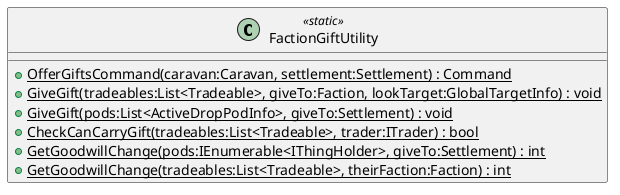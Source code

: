 @startuml
class FactionGiftUtility <<static>> {
    + {static} OfferGiftsCommand(caravan:Caravan, settlement:Settlement) : Command
    + {static} GiveGift(tradeables:List<Tradeable>, giveTo:Faction, lookTarget:GlobalTargetInfo) : void
    + {static} GiveGift(pods:List<ActiveDropPodInfo>, giveTo:Settlement) : void
    + {static} CheckCanCarryGift(tradeables:List<Tradeable>, trader:ITrader) : bool
    + {static} GetGoodwillChange(pods:IEnumerable<IThingHolder>, giveTo:Settlement) : int
    + {static} GetGoodwillChange(tradeables:List<Tradeable>, theirFaction:Faction) : int
}
@enduml
